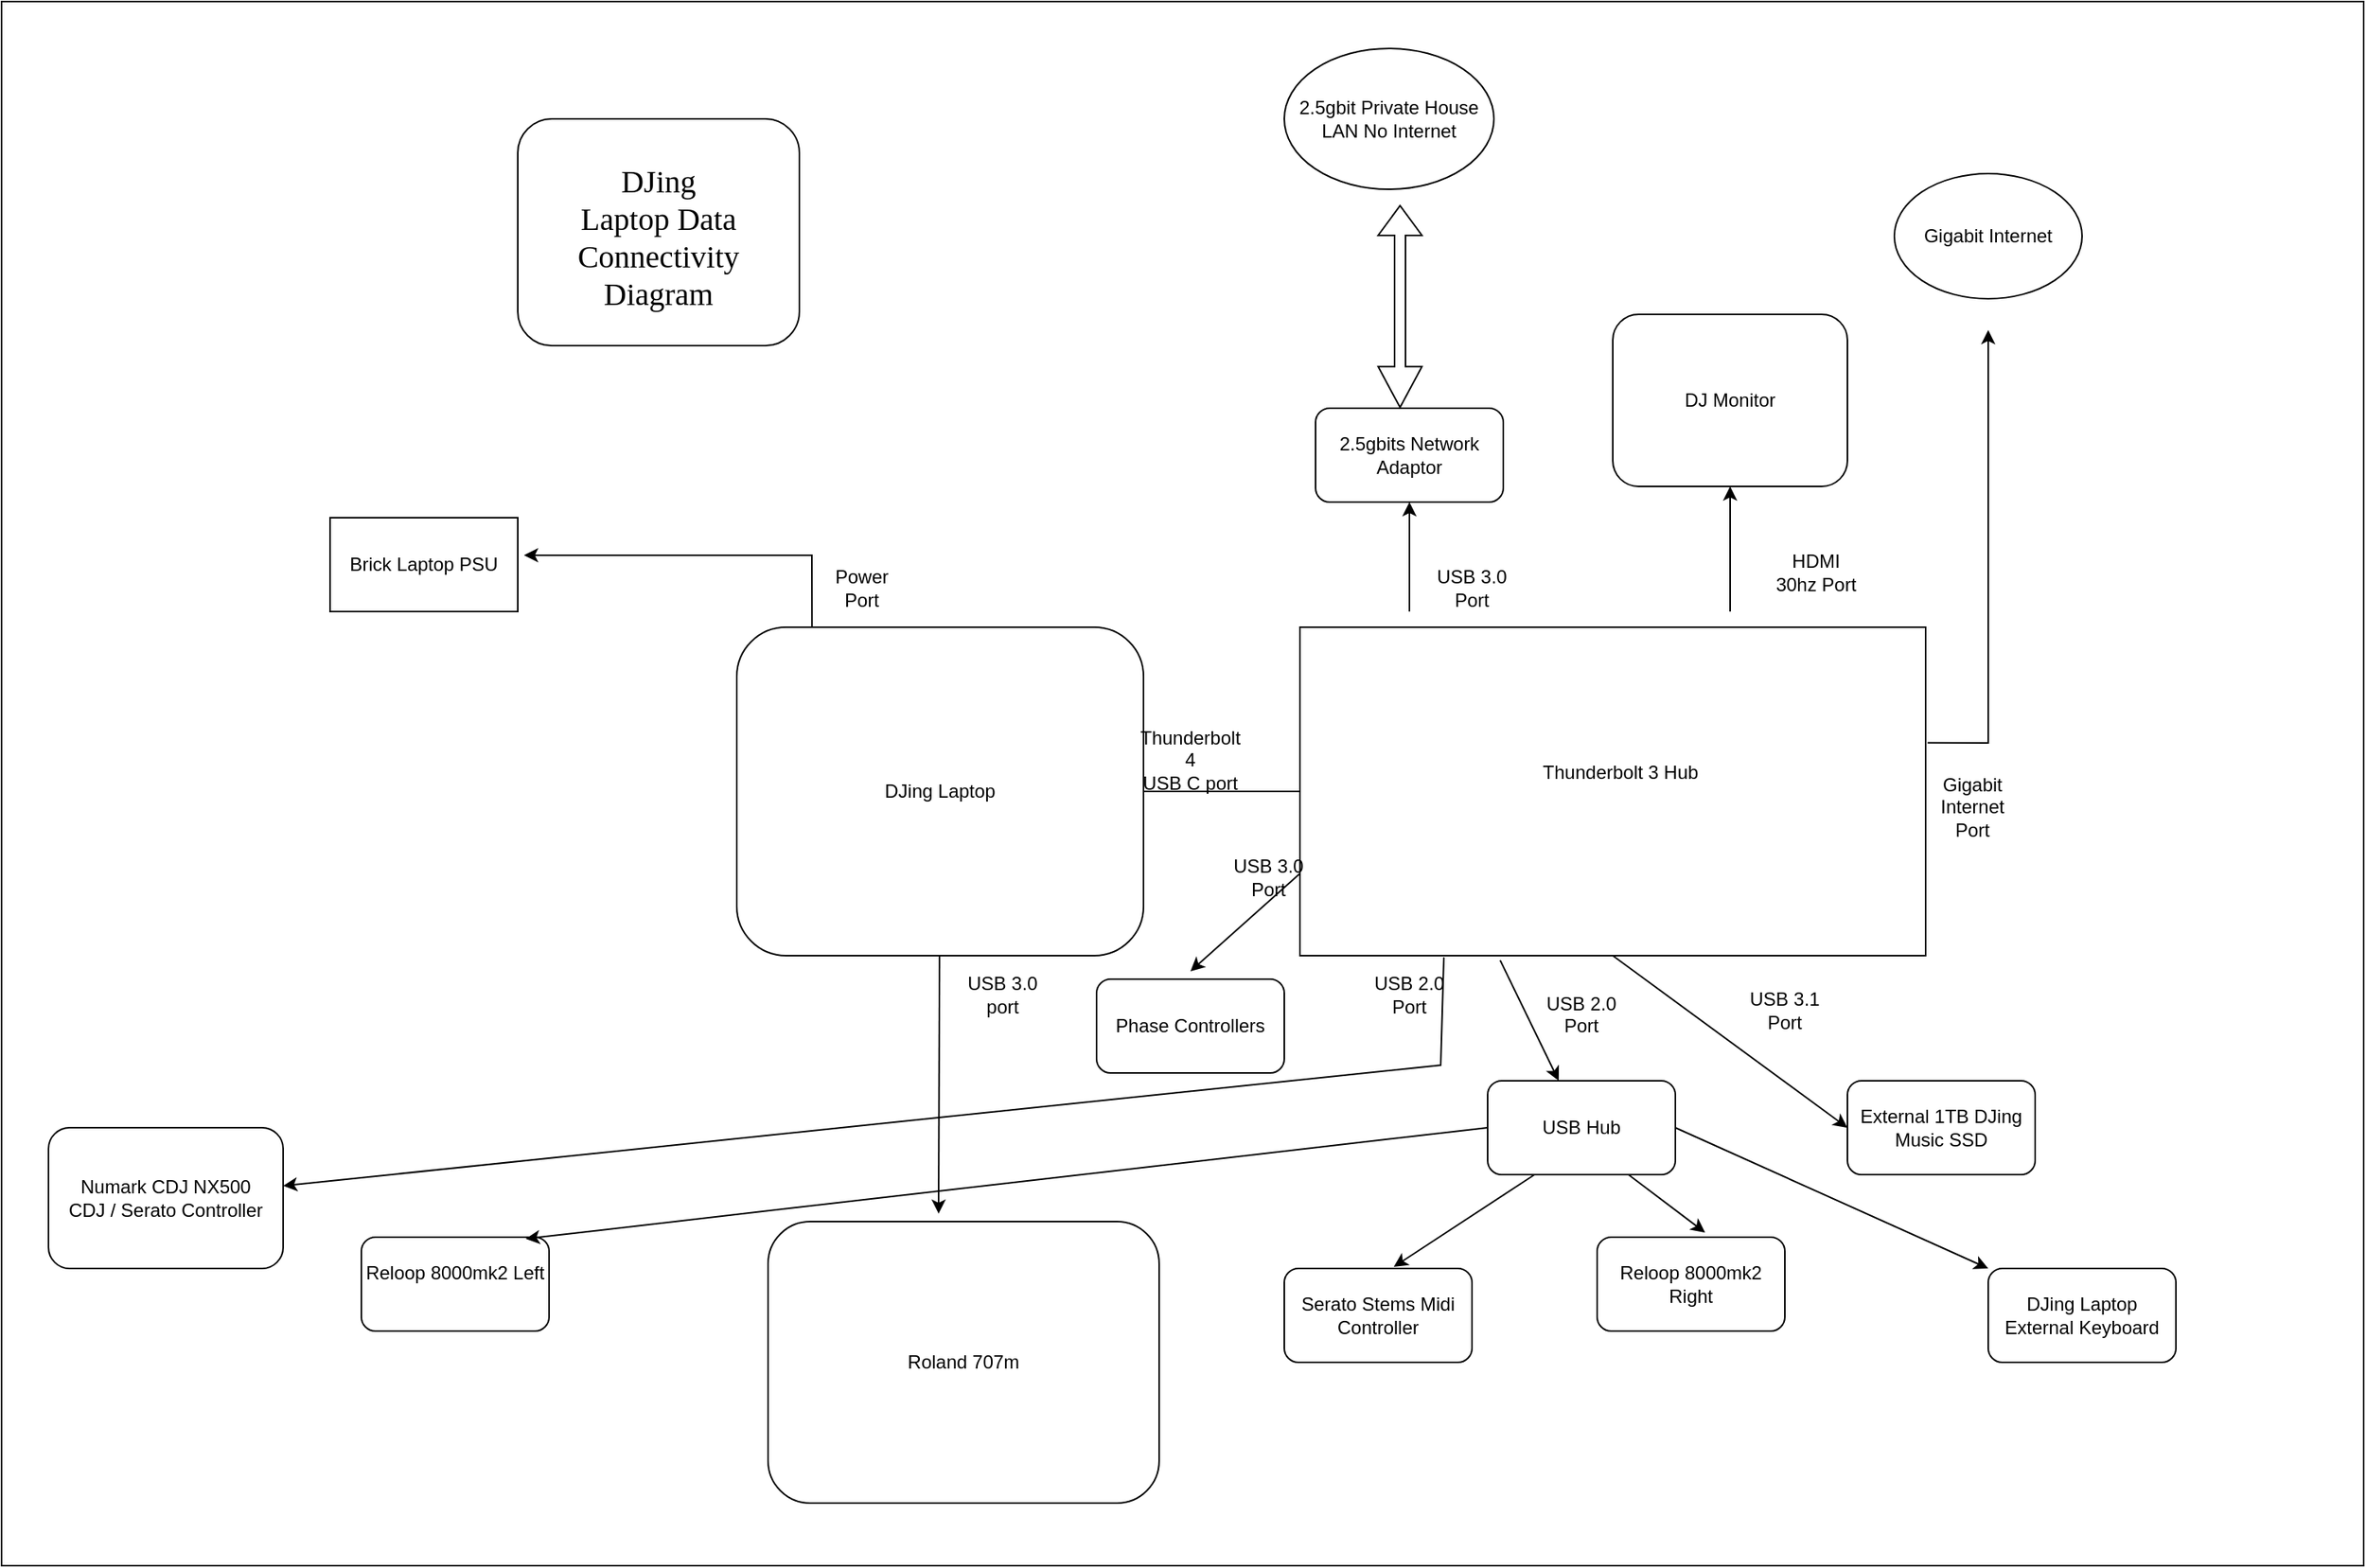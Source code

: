<mxfile version="20.8.24" type="device"><diagram name="Page-1" id="6vb9qGA7SbrT6hc0KgYw"><mxGraphModel dx="2816" dy="2324" grid="1" gridSize="10" guides="1" tooltips="1" connect="1" arrows="1" fold="1" page="1" pageScale="1" pageWidth="827" pageHeight="1169" math="0" shadow="0"><root><mxCell id="0"/><mxCell id="1" parent="0"/><mxCell id="m3kNZWd4wvW4VCjGRJ1G-4" value="" style="rounded=0;whiteSpace=wrap;html=1;" vertex="1" parent="1"><mxGeometry x="-480" y="-10" width="1510" height="1000" as="geometry"/></mxCell><mxCell id="HmPr-ENr0R_Be2R5rPdb-3" value="" style="rounded=0;whiteSpace=wrap;html=1;" parent="1" vertex="1"><mxGeometry x="350" y="390" width="400" height="210" as="geometry"/></mxCell><mxCell id="HmPr-ENr0R_Be2R5rPdb-4" value="Thunderbolt 3 Hub" style="text;html=1;strokeColor=none;fillColor=none;align=center;verticalAlign=middle;whiteSpace=wrap;rounded=0;" parent="1" vertex="1"><mxGeometry x="420" y="420" width="270" height="125" as="geometry"/></mxCell><mxCell id="HmPr-ENr0R_Be2R5rPdb-5" value="&lt;div&gt;2.5gbits Network Adaptor&lt;/div&gt;" style="rounded=1;whiteSpace=wrap;html=1;" parent="1" vertex="1"><mxGeometry x="360" y="250" width="120" height="60" as="geometry"/></mxCell><mxCell id="HmPr-ENr0R_Be2R5rPdb-6" value="Serato Stems Midi Controller" style="rounded=1;whiteSpace=wrap;html=1;" parent="1" vertex="1"><mxGeometry x="340" y="800" width="120" height="60" as="geometry"/></mxCell><mxCell id="HmPr-ENr0R_Be2R5rPdb-7" value="Roland 707m" style="rounded=1;whiteSpace=wrap;html=1;" parent="1" vertex="1"><mxGeometry x="10" y="770" width="250" height="180" as="geometry"/></mxCell><mxCell id="HmPr-ENr0R_Be2R5rPdb-8" value="&lt;div&gt;Reloop 8000mk2 Left&lt;/div&gt;&lt;div&gt;&lt;br&gt;&lt;/div&gt;" style="rounded=1;whiteSpace=wrap;html=1;" parent="1" vertex="1"><mxGeometry x="-250" y="780" width="120" height="60" as="geometry"/></mxCell><mxCell id="HmPr-ENr0R_Be2R5rPdb-9" value="Reloop 8000mk2 Right" style="rounded=1;whiteSpace=wrap;html=1;" parent="1" vertex="1"><mxGeometry x="540" y="780" width="120" height="60" as="geometry"/></mxCell><mxCell id="HmPr-ENr0R_Be2R5rPdb-10" value="DJing Laptop" style="rounded=1;whiteSpace=wrap;html=1;" parent="1" vertex="1"><mxGeometry x="-10" y="390" width="260" height="210" as="geometry"/></mxCell><mxCell id="HmPr-ENr0R_Be2R5rPdb-11" value="" style="endArrow=none;html=1;rounded=0;entryX=0;entryY=0.5;entryDx=0;entryDy=0;exitX=1;exitY=0.5;exitDx=0;exitDy=0;" parent="1" source="HmPr-ENr0R_Be2R5rPdb-10" target="HmPr-ENr0R_Be2R5rPdb-3" edge="1"><mxGeometry width="50" height="50" relative="1" as="geometry"><mxPoint x="390" y="620" as="sourcePoint"/><mxPoint x="440" y="570" as="targetPoint"/><Array as="points"/></mxGeometry></mxCell><mxCell id="HmPr-ENr0R_Be2R5rPdb-13" value="" style="endArrow=classic;html=1;rounded=0;entryX=0.5;entryY=1;entryDx=0;entryDy=0;" parent="1" target="HmPr-ENr0R_Be2R5rPdb-5" edge="1"><mxGeometry width="50" height="50" relative="1" as="geometry"><mxPoint x="420" y="380" as="sourcePoint"/><mxPoint x="430" y="380" as="targetPoint"/></mxGeometry></mxCell><mxCell id="HmPr-ENr0R_Be2R5rPdb-14" value="USB 3.0 Port" style="text;html=1;strokeColor=none;fillColor=none;align=center;verticalAlign=middle;whiteSpace=wrap;rounded=0;" parent="1" vertex="1"><mxGeometry x="430" y="350" width="60" height="30" as="geometry"/></mxCell><mxCell id="HmPr-ENr0R_Be2R5rPdb-15" value="" style="endArrow=classic;html=1;rounded=0;entryX=0.436;entryY=-0.028;entryDx=0;entryDy=0;entryPerimeter=0;" parent="1" source="HmPr-ENr0R_Be2R5rPdb-10" target="HmPr-ENr0R_Be2R5rPdb-7" edge="1"><mxGeometry width="50" height="50" relative="1" as="geometry"><mxPoint x="340" y="620" as="sourcePoint"/><mxPoint x="140" y="750" as="targetPoint"/></mxGeometry></mxCell><mxCell id="HmPr-ENr0R_Be2R5rPdb-16" value="USB 3.0 port" style="text;html=1;strokeColor=none;fillColor=none;align=center;verticalAlign=middle;whiteSpace=wrap;rounded=0;" parent="1" vertex="1"><mxGeometry x="130" y="610" width="60" height="30" as="geometry"/></mxCell><mxCell id="HmPr-ENr0R_Be2R5rPdb-17" value="&lt;div&gt;USB 3.1&lt;/div&gt;Port" style="text;html=1;strokeColor=none;fillColor=none;align=center;verticalAlign=middle;whiteSpace=wrap;rounded=0;" parent="1" vertex="1"><mxGeometry x="630" y="620" width="60" height="30" as="geometry"/></mxCell><mxCell id="HmPr-ENr0R_Be2R5rPdb-18" value="" style="endArrow=classic;html=1;rounded=0;exitX=0.5;exitY=1;exitDx=0;exitDy=0;entryX=0;entryY=0.5;entryDx=0;entryDy=0;" parent="1" source="HmPr-ENr0R_Be2R5rPdb-3" edge="1" target="HmPr-ENr0R_Be2R5rPdb-19"><mxGeometry width="50" height="50" relative="1" as="geometry"><mxPoint x="340" y="620" as="sourcePoint"/><mxPoint x="690" y="710" as="targetPoint"/></mxGeometry></mxCell><mxCell id="HmPr-ENr0R_Be2R5rPdb-19" value="External 1TB DJing Music SSD" style="rounded=1;whiteSpace=wrap;html=1;" parent="1" vertex="1"><mxGeometry x="700" y="680" width="120" height="60" as="geometry"/></mxCell><mxCell id="HmPr-ENr0R_Be2R5rPdb-20" value="DJ Monitor" style="rounded=1;whiteSpace=wrap;html=1;" parent="1" vertex="1"><mxGeometry x="550" y="190" width="150" height="110" as="geometry"/></mxCell><mxCell id="HmPr-ENr0R_Be2R5rPdb-21" value="" style="endArrow=classic;html=1;rounded=0;entryX=0.5;entryY=1;entryDx=0;entryDy=0;" parent="1" target="HmPr-ENr0R_Be2R5rPdb-20" edge="1"><mxGeometry width="50" height="50" relative="1" as="geometry"><mxPoint x="625" y="380" as="sourcePoint"/><mxPoint x="390" y="570" as="targetPoint"/></mxGeometry></mxCell><mxCell id="HmPr-ENr0R_Be2R5rPdb-22" value="HDMI 30hz Port" style="text;html=1;strokeColor=none;fillColor=none;align=center;verticalAlign=middle;whiteSpace=wrap;rounded=0;" parent="1" vertex="1"><mxGeometry x="650" y="340" width="60" height="30" as="geometry"/></mxCell><mxCell id="HmPr-ENr0R_Be2R5rPdb-23" value="" style="endArrow=classic;html=1;rounded=0;exitX=1.003;exitY=0.352;exitDx=0;exitDy=0;exitPerimeter=0;" parent="1" source="HmPr-ENr0R_Be2R5rPdb-3" edge="1"><mxGeometry width="50" height="50" relative="1" as="geometry"><mxPoint x="790" y="470" as="sourcePoint"/><mxPoint x="790" y="200" as="targetPoint"/><Array as="points"><mxPoint x="790" y="464"/></Array></mxGeometry></mxCell><mxCell id="HmPr-ENr0R_Be2R5rPdb-24" value="Gigabit Internet" style="ellipse;whiteSpace=wrap;html=1;" parent="1" vertex="1"><mxGeometry x="730" y="100" width="120" height="80" as="geometry"/></mxCell><mxCell id="HmPr-ENr0R_Be2R5rPdb-25" value="Gigabit Internet Port" style="text;html=1;strokeColor=none;fillColor=none;align=center;verticalAlign=middle;whiteSpace=wrap;rounded=0;" parent="1" vertex="1"><mxGeometry x="750" y="490" width="60" height="30" as="geometry"/></mxCell><mxCell id="HmPr-ENr0R_Be2R5rPdb-26" value="" style="endArrow=classic;html=1;rounded=0;exitX=0.32;exitY=1.014;exitDx=0;exitDy=0;exitPerimeter=0;" parent="1" source="HmPr-ENr0R_Be2R5rPdb-3" target="HmPr-ENr0R_Be2R5rPdb-54" edge="1"><mxGeometry width="50" height="50" relative="1" as="geometry"><mxPoint x="480" y="630" as="sourcePoint"/><mxPoint x="530" y="690" as="targetPoint"/></mxGeometry></mxCell><mxCell id="HmPr-ENr0R_Be2R5rPdb-28" value="&lt;div&gt;USB 2.0 Port&lt;/div&gt;&lt;div&gt;&lt;br&gt;&lt;/div&gt;" style="text;html=1;strokeColor=none;fillColor=none;align=center;verticalAlign=middle;whiteSpace=wrap;rounded=0;" parent="1" vertex="1"><mxGeometry x="500" y="630" width="60" height="30" as="geometry"/></mxCell><mxCell id="HmPr-ENr0R_Be2R5rPdb-31" value="" style="endArrow=classic;html=1;rounded=0;entryX=0.583;entryY=-0.017;entryDx=0;entryDy=0;entryPerimeter=0;exitX=0.25;exitY=1;exitDx=0;exitDy=0;" parent="1" source="HmPr-ENr0R_Be2R5rPdb-54" target="HmPr-ENr0R_Be2R5rPdb-6" edge="1"><mxGeometry width="50" height="50" relative="1" as="geometry"><mxPoint x="340" y="620" as="sourcePoint"/><mxPoint x="390" y="570" as="targetPoint"/><Array as="points"/></mxGeometry></mxCell><mxCell id="HmPr-ENr0R_Be2R5rPdb-32" value="USB 2.0&lt;br&gt;Port" style="text;html=1;strokeColor=none;fillColor=none;align=center;verticalAlign=middle;whiteSpace=wrap;rounded=0;" parent="1" vertex="1"><mxGeometry x="390" y="610" width="60" height="30" as="geometry"/></mxCell><mxCell id="HmPr-ENr0R_Be2R5rPdb-33" value="" style="shape=flexArrow;endArrow=classic;startArrow=classic;html=1;rounded=0;width=7;startSize=8.39;" parent="1" edge="1"><mxGeometry width="100" height="100" relative="1" as="geometry"><mxPoint x="414" y="250" as="sourcePoint"/><mxPoint x="414" y="120" as="targetPoint"/></mxGeometry></mxCell><mxCell id="HmPr-ENr0R_Be2R5rPdb-34" value="2.5gbit Private House LAN No Internet" style="ellipse;whiteSpace=wrap;html=1;" parent="1" vertex="1"><mxGeometry x="340" y="20" width="134" height="90" as="geometry"/></mxCell><mxCell id="HmPr-ENr0R_Be2R5rPdb-35" value="Thunderbolt 4&lt;br&gt;USB C port" style="text;html=1;strokeColor=none;fillColor=none;align=center;verticalAlign=middle;whiteSpace=wrap;rounded=0;" parent="1" vertex="1"><mxGeometry x="250" y="460" width="60" height="30" as="geometry"/></mxCell><mxCell id="HmPr-ENr0R_Be2R5rPdb-37" value="DJing Laptop External Keyboard" style="whiteSpace=wrap;html=1;rounded=1;" parent="1" vertex="1"><mxGeometry x="790" y="800" width="120" height="60" as="geometry"/></mxCell><mxCell id="HmPr-ENr0R_Be2R5rPdb-42" value="Phase Controllers" style="rounded=1;whiteSpace=wrap;html=1;" parent="1" vertex="1"><mxGeometry x="220" y="615" width="120" height="60" as="geometry"/></mxCell><mxCell id="HmPr-ENr0R_Be2R5rPdb-44" value="Brick Laptop PSU" style="rounded=0;whiteSpace=wrap;html=1;" parent="1" vertex="1"><mxGeometry x="-270" y="320" width="120" height="60" as="geometry"/></mxCell><mxCell id="HmPr-ENr0R_Be2R5rPdb-45" value="" style="endArrow=classic;html=1;rounded=0;entryX=1.033;entryY=0.4;entryDx=0;entryDy=0;entryPerimeter=0;exitX=0.185;exitY=0;exitDx=0;exitDy=0;exitPerimeter=0;" parent="1" source="HmPr-ENr0R_Be2R5rPdb-10" target="HmPr-ENr0R_Be2R5rPdb-44" edge="1"><mxGeometry width="50" height="50" relative="1" as="geometry"><mxPoint x="40" y="344" as="sourcePoint"/><mxPoint x="290" y="570" as="targetPoint"/><Array as="points"><mxPoint x="38" y="344"/></Array></mxGeometry></mxCell><mxCell id="HmPr-ENr0R_Be2R5rPdb-46" value="Power Port" style="text;html=1;strokeColor=none;fillColor=none;align=center;verticalAlign=middle;whiteSpace=wrap;rounded=0;" parent="1" vertex="1"><mxGeometry x="40" y="350" width="60" height="30" as="geometry"/></mxCell><mxCell id="HmPr-ENr0R_Be2R5rPdb-47" value="" style="endArrow=classic;html=1;rounded=0;exitX=0;exitY=0.75;exitDx=0;exitDy=0;" parent="1" source="HmPr-ENr0R_Be2R5rPdb-3" edge="1"><mxGeometry width="50" height="50" relative="1" as="geometry"><mxPoint x="240" y="620" as="sourcePoint"/><mxPoint x="280" y="610" as="targetPoint"/></mxGeometry></mxCell><mxCell id="HmPr-ENr0R_Be2R5rPdb-48" value="USB 3.0 Port" style="text;html=1;strokeColor=none;fillColor=none;align=center;verticalAlign=middle;whiteSpace=wrap;rounded=0;" parent="1" vertex="1"><mxGeometry x="300" y="535" width="60" height="30" as="geometry"/></mxCell><mxCell id="HmPr-ENr0R_Be2R5rPdb-53" value="" style="rounded=1;whiteSpace=wrap;html=1;fontFamily=Verdana;fontSize=20;" parent="1" vertex="1"><mxGeometry x="-150" y="65" width="180" height="145" as="geometry"/></mxCell><mxCell id="HmPr-ENr0R_Be2R5rPdb-52" value="DJing Laptop Data Connectivity&lt;br&gt;Diagram" style="text;html=1;strokeColor=none;fillColor=none;align=center;verticalAlign=middle;whiteSpace=wrap;rounded=0;fontSize=20;fontFamily=Verdana;" parent="1" vertex="1"><mxGeometry x="-90" y="125" width="60" height="30" as="geometry"/></mxCell><mxCell id="HmPr-ENr0R_Be2R5rPdb-54" value="USB Hub" style="rounded=1;whiteSpace=wrap;html=1;fontFamily=Helvetica;fontSize=12;" parent="1" vertex="1"><mxGeometry x="470" y="680" width="120" height="60" as="geometry"/></mxCell><mxCell id="HmPr-ENr0R_Be2R5rPdb-55" value="" style="endArrow=classic;html=1;rounded=0;fontFamily=Helvetica;fontSize=12;entryX=0.575;entryY=-0.05;entryDx=0;entryDy=0;entryPerimeter=0;exitX=0.75;exitY=1;exitDx=0;exitDy=0;" parent="1" source="HmPr-ENr0R_Be2R5rPdb-54" target="HmPr-ENr0R_Be2R5rPdb-9" edge="1"><mxGeometry width="50" height="50" relative="1" as="geometry"><mxPoint x="210" y="470" as="sourcePoint"/><mxPoint x="260" y="420" as="targetPoint"/></mxGeometry></mxCell><mxCell id="HmPr-ENr0R_Be2R5rPdb-56" value="" style="endArrow=classic;html=1;rounded=0;fontFamily=Helvetica;fontSize=12;entryX=0.875;entryY=0.017;entryDx=0;entryDy=0;entryPerimeter=0;exitX=0;exitY=0.5;exitDx=0;exitDy=0;" parent="1" source="HmPr-ENr0R_Be2R5rPdb-54" target="HmPr-ENr0R_Be2R5rPdb-8" edge="1"><mxGeometry width="50" height="50" relative="1" as="geometry"><mxPoint x="210" y="470" as="sourcePoint"/><mxPoint x="260" y="420" as="targetPoint"/></mxGeometry></mxCell><mxCell id="m3kNZWd4wvW4VCjGRJ1G-1" value="" style="endArrow=classic;html=1;rounded=0;entryX=0;entryY=0;entryDx=0;entryDy=0;exitX=1;exitY=0.5;exitDx=0;exitDy=0;" edge="1" parent="1" source="HmPr-ENr0R_Be2R5rPdb-54" target="HmPr-ENr0R_Be2R5rPdb-37"><mxGeometry width="50" height="50" relative="1" as="geometry"><mxPoint x="240" y="620" as="sourcePoint"/><mxPoint x="290" y="570" as="targetPoint"/></mxGeometry></mxCell><mxCell id="m3kNZWd4wvW4VCjGRJ1G-2" value="Numark CDJ NX500&lt;br&gt;CDJ / Serato Controller" style="rounded=1;whiteSpace=wrap;html=1;" vertex="1" parent="1"><mxGeometry x="-450" y="710" width="150" height="90" as="geometry"/></mxCell><mxCell id="m3kNZWd4wvW4VCjGRJ1G-3" value="" style="endArrow=classic;html=1;rounded=0;exitX=0.23;exitY=1.005;exitDx=0;exitDy=0;exitPerimeter=0;" edge="1" parent="1" source="HmPr-ENr0R_Be2R5rPdb-3" target="m3kNZWd4wvW4VCjGRJ1G-2"><mxGeometry width="50" height="50" relative="1" as="geometry"><mxPoint x="240" y="620" as="sourcePoint"/><mxPoint x="290" y="570" as="targetPoint"/><Array as="points"><mxPoint x="440" y="670"/></Array></mxGeometry></mxCell></root></mxGraphModel></diagram></mxfile>
